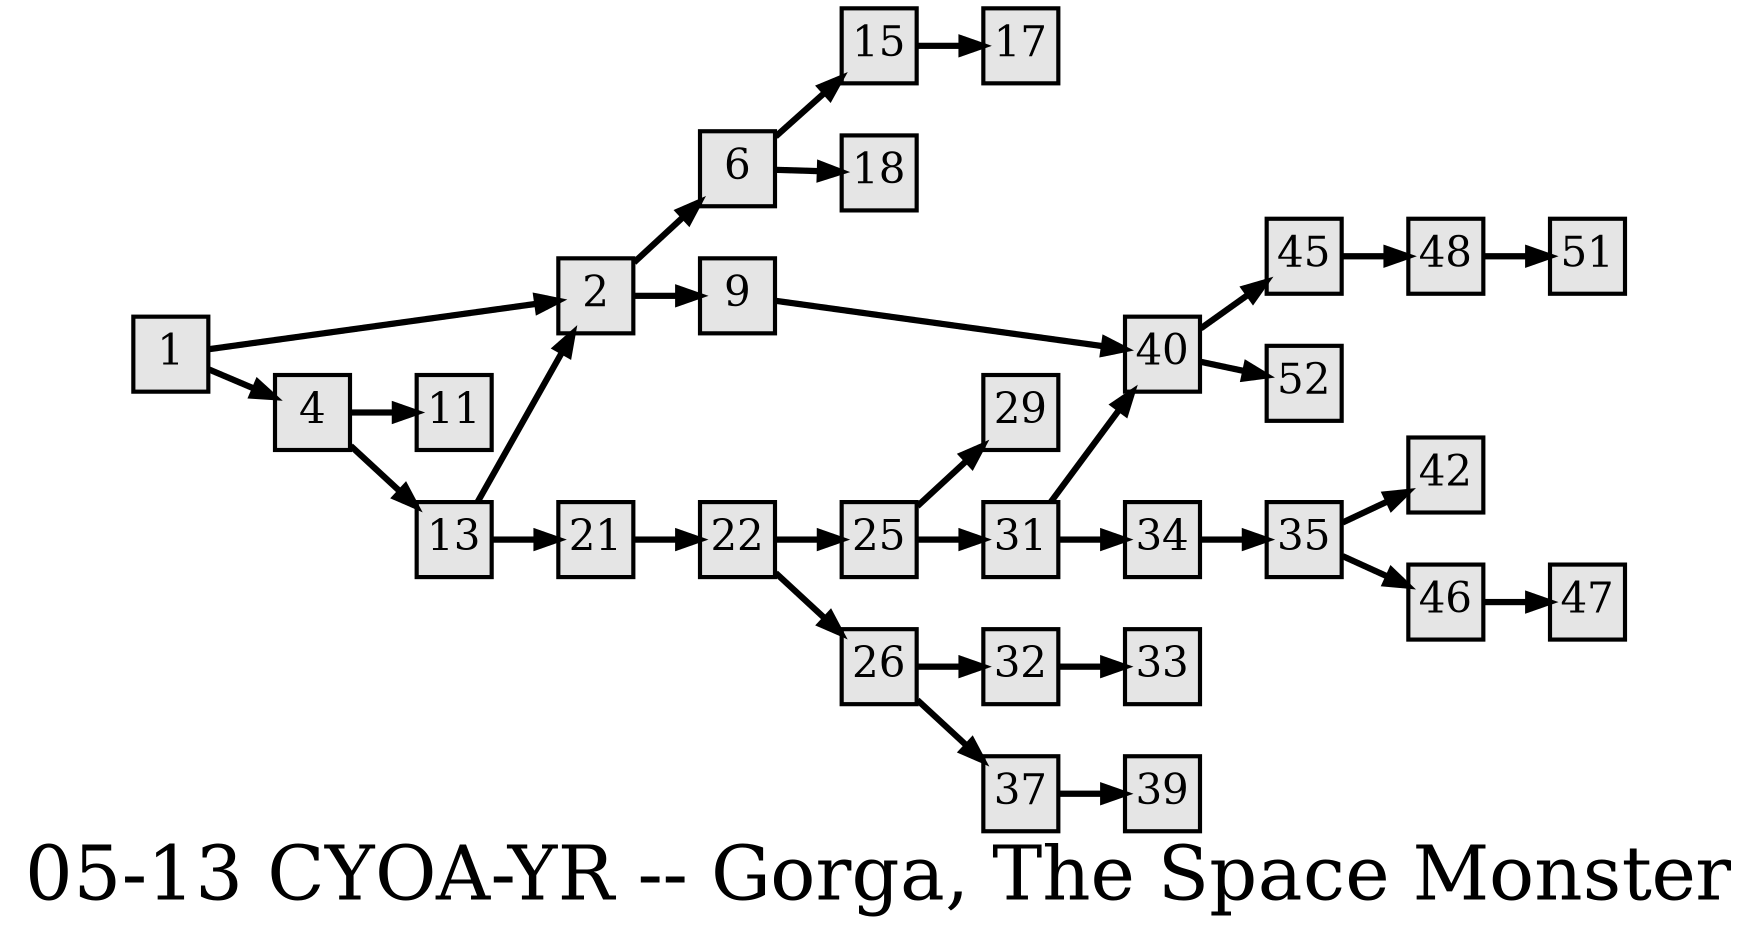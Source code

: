 digraph g{
  graph [ label="05-13 CYOA-YR -- Gorga, The Space Monster" rankdir=LR, ordering=out, fontsize=36, nodesep="0.35", ranksep="0.45"];
  node  [shape=rect, penwidth=2, fontsize=20, style=filled, fillcolor=grey90, margin="0,0", labelfloat=true, regular=true, fixedsize=true];
  edge  [labelfloat=true, penwidth=3, fontsize=12];

  1 -> 2;
  1 -> 4;
  2 -> 6;
  2 -> 9;
  4 -> 11;
  4 -> 13;
  6 -> 15;
  6 -> 18;
  9 -> 40;
  13 -> 2;
  13 -> 21;
  15 -> 17;
  21 -> 22;
  22 -> 25;
  22 -> 26;
  25 -> 29;
  25 -> 31;
  26 -> 32;
  26 -> 37;
  31 -> 40;
  31 -> 34;
  32 -> 33;
  34 -> 35;
  35 -> 42;
  35 -> 46;
  37 -> 39;
  40 -> 45;
  40 -> 52;
  45 -> 48;
  46 -> 47;
  48 -> 51;
}

